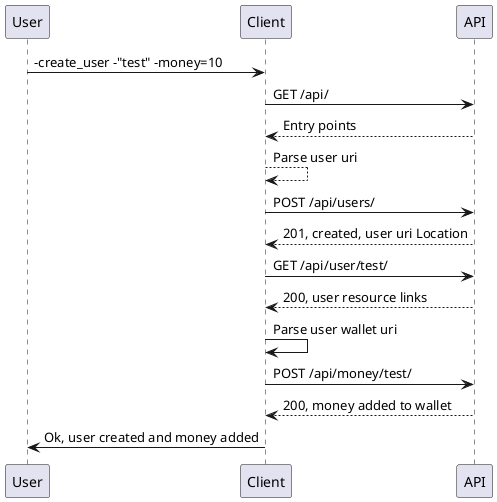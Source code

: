 @startuml
User -> Client: -create_user -"test" -money=10
Client -> API: GET /api/
Client <-- API: Entry points
Client --> Client: Parse user uri
Client -> API: POST /api/users/
Client <-- API: 201, created, user uri Location
Client -> API: GET /api/user/test/
Client <-- API: 200, user resource links
Client -> Client: Parse user wallet uri
Client -> API: POST /api/money/test/
Client <-- API: 200, money added to wallet
User <- Client: Ok, user created and money added
@enduml